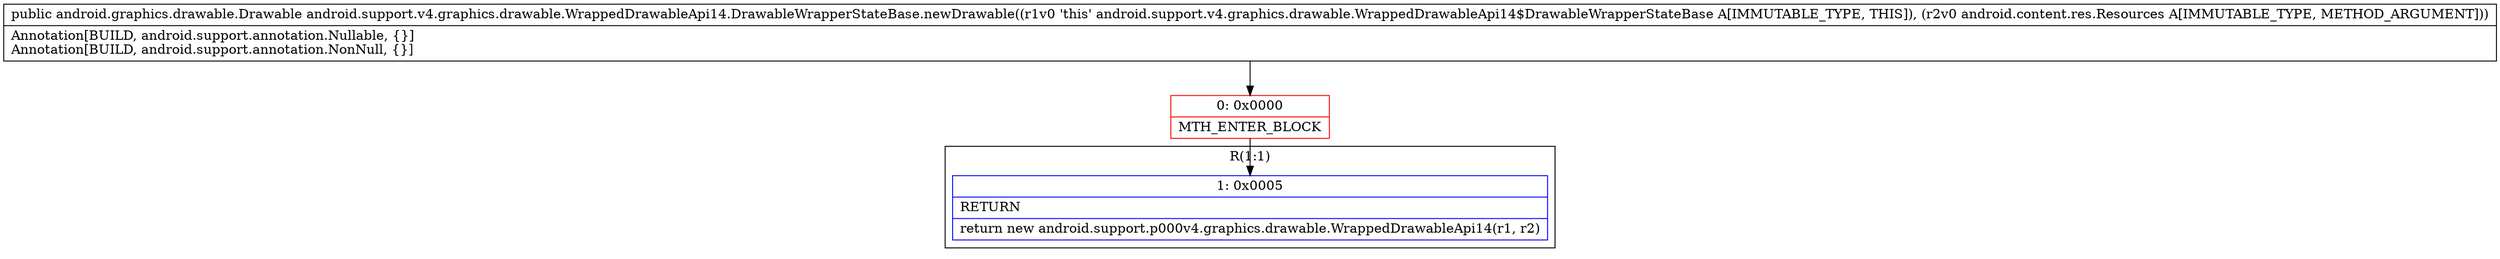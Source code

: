 digraph "CFG forandroid.support.v4.graphics.drawable.WrappedDrawableApi14.DrawableWrapperStateBase.newDrawable(Landroid\/content\/res\/Resources;)Landroid\/graphics\/drawable\/Drawable;" {
subgraph cluster_Region_1431608639 {
label = "R(1:1)";
node [shape=record,color=blue];
Node_1 [shape=record,label="{1\:\ 0x0005|RETURN\l|return new android.support.p000v4.graphics.drawable.WrappedDrawableApi14(r1, r2)\l}"];
}
Node_0 [shape=record,color=red,label="{0\:\ 0x0000|MTH_ENTER_BLOCK\l}"];
MethodNode[shape=record,label="{public android.graphics.drawable.Drawable android.support.v4.graphics.drawable.WrappedDrawableApi14.DrawableWrapperStateBase.newDrawable((r1v0 'this' android.support.v4.graphics.drawable.WrappedDrawableApi14$DrawableWrapperStateBase A[IMMUTABLE_TYPE, THIS]), (r2v0 android.content.res.Resources A[IMMUTABLE_TYPE, METHOD_ARGUMENT]))  | Annotation[BUILD, android.support.annotation.Nullable, \{\}]\lAnnotation[BUILD, android.support.annotation.NonNull, \{\}]\l}"];
MethodNode -> Node_0;
Node_0 -> Node_1;
}

